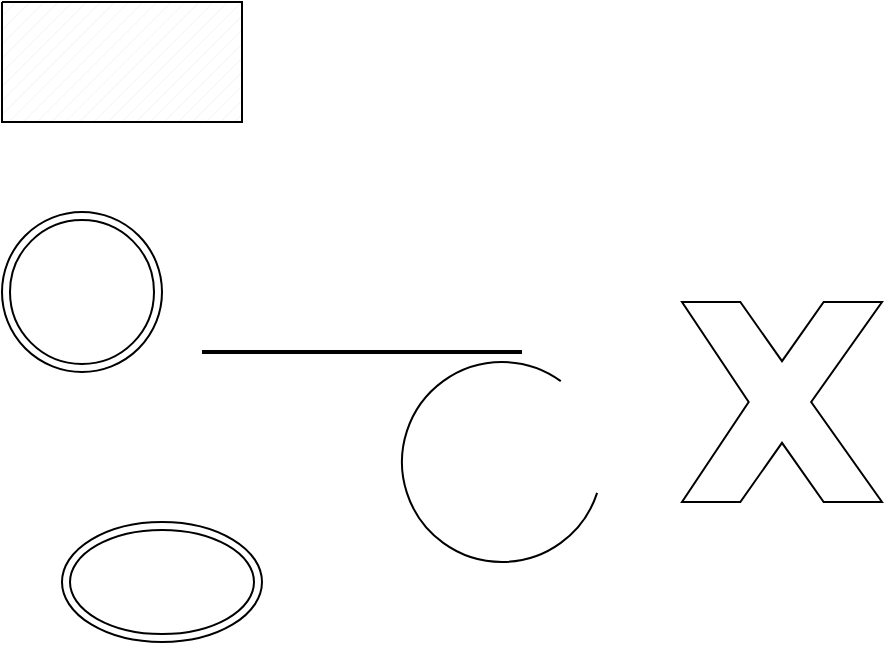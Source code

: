<mxfile>
    <diagram id="Ra9LvoCtPsX_Rdz-nWmm" name="Page-1">
        <mxGraphModel dx="611" dy="370" grid="1" gridSize="10" guides="1" tooltips="1" connect="1" arrows="1" fold="1" page="1" pageScale="1" pageWidth="827" pageHeight="1169" math="0" shadow="0">
            <root>
                <mxCell id="0"/>
                <mxCell id="1" parent="0"/>
                <mxCell id="3" value="" style="ellipse;shape=doubleEllipse;whiteSpace=wrap;html=1;" parent="1" vertex="1">
                    <mxGeometry x="70" y="300" width="100" height="60" as="geometry"/>
                </mxCell>
                <mxCell id="4" value="" style="line;strokeWidth=2;html=1;" parent="1" vertex="1">
                    <mxGeometry x="140" y="210" width="160" height="10" as="geometry"/>
                </mxCell>
                <mxCell id="15" value="" style="ellipse;shape=doubleEllipse;whiteSpace=wrap;html=1;aspect=fixed;" parent="1" vertex="1">
                    <mxGeometry x="40" y="145" width="80" height="80" as="geometry"/>
                </mxCell>
                <mxCell id="17" value="" style="verticalLabelPosition=bottom;verticalAlign=top;html=1;shape=mxgraph.basic.patternFillRect;fillStyle=diag;step=5;fillStrokeWidth=0.2;fillStrokeColor=#dddddd;" vertex="1" parent="1">
                    <mxGeometry x="40" y="40" width="120" height="60" as="geometry"/>
                </mxCell>
                <mxCell id="18" value="" style="verticalLabelPosition=bottom;verticalAlign=top;html=1;shape=mxgraph.basic.arc;startAngle=0.3;endAngle=0.1;" vertex="1" parent="1">
                    <mxGeometry x="240" y="220" width="100" height="100" as="geometry"/>
                </mxCell>
                <mxCell id="19" value="" style="verticalLabelPosition=bottom;verticalAlign=top;html=1;shape=mxgraph.basic.x" vertex="1" parent="1">
                    <mxGeometry x="380" y="190" width="100" height="100" as="geometry"/>
                </mxCell>
            </root>
        </mxGraphModel>
    </diagram>
</mxfile>